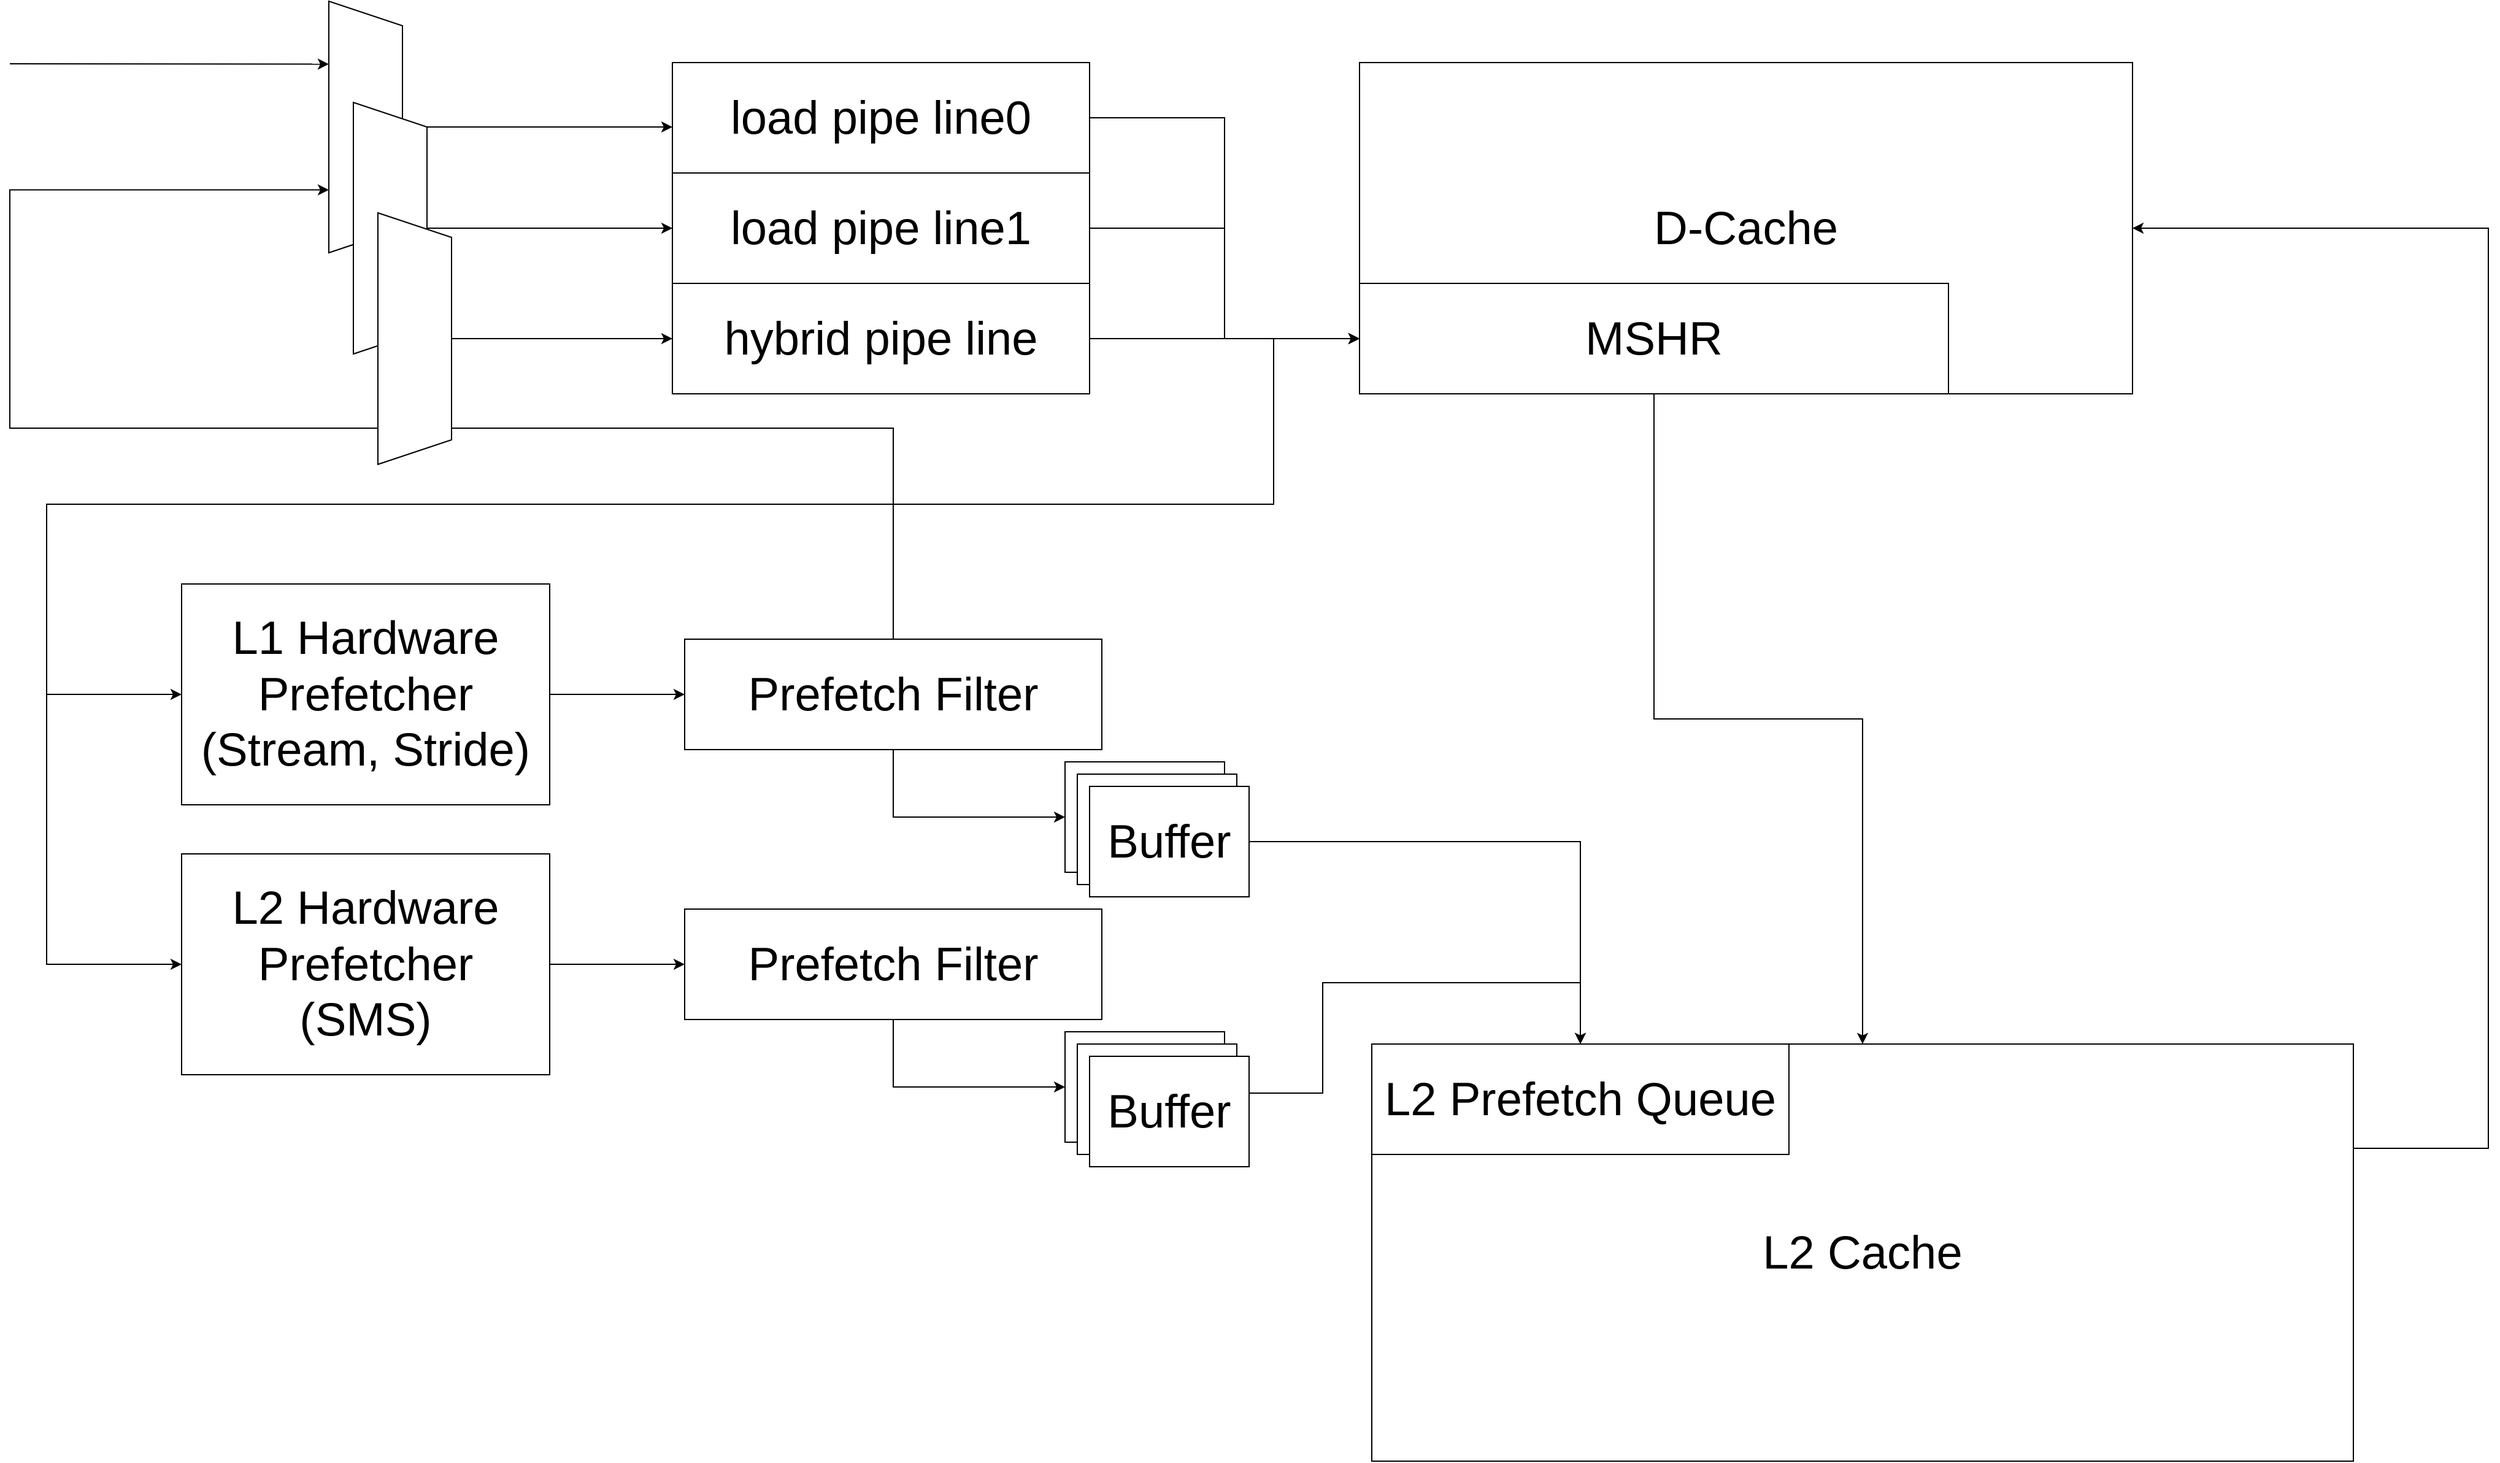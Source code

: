 <mxfile version="21.5.0" type="github">
  <diagram name="第 1 页" id="euD6tUMiN6V8_NP_tVHj">
    <mxGraphModel dx="2963" dy="1594" grid="1" gridSize="10" guides="1" tooltips="1" connect="1" arrows="1" fold="1" page="1" pageScale="1" pageWidth="2339" pageHeight="3300" math="0" shadow="0">
      <root>
        <mxCell id="0" />
        <mxCell id="1" parent="0" />
        <mxCell id="8crVEMkfUsmXLjrP_zNh-2" value="&lt;font style=&quot;font-size: 38px;&quot;&gt;D-Cache&lt;/font&gt;" style="rounded=0;whiteSpace=wrap;html=1;" vertex="1" parent="1">
          <mxGeometry x="1250" y="410" width="630" height="270" as="geometry" />
        </mxCell>
        <mxCell id="8crVEMkfUsmXLjrP_zNh-34" style="edgeStyle=orthogonalEdgeStyle;rounded=0;orthogonalLoop=1;jettySize=auto;html=1;exitX=1;exitY=0.5;exitDx=0;exitDy=0;entryX=0;entryY=0.5;entryDx=0;entryDy=0;" edge="1" parent="1" source="8crVEMkfUsmXLjrP_zNh-3" target="8crVEMkfUsmXLjrP_zNh-5">
          <mxGeometry relative="1" as="geometry" />
        </mxCell>
        <mxCell id="8crVEMkfUsmXLjrP_zNh-3" value="&lt;font style=&quot;font-size: 38px;&quot;&gt;L1 Hardware&lt;br&gt;Prefetcher&lt;br&gt;(Stream, Stride)&lt;br&gt;&lt;/font&gt;" style="rounded=0;whiteSpace=wrap;html=1;" vertex="1" parent="1">
          <mxGeometry x="290" y="835" width="300" height="180" as="geometry" />
        </mxCell>
        <mxCell id="8crVEMkfUsmXLjrP_zNh-35" style="edgeStyle=orthogonalEdgeStyle;rounded=0;orthogonalLoop=1;jettySize=auto;html=1;exitX=1;exitY=0.5;exitDx=0;exitDy=0;entryX=0;entryY=0.5;entryDx=0;entryDy=0;" edge="1" parent="1" source="8crVEMkfUsmXLjrP_zNh-4" target="8crVEMkfUsmXLjrP_zNh-6">
          <mxGeometry relative="1" as="geometry" />
        </mxCell>
        <mxCell id="8crVEMkfUsmXLjrP_zNh-4" value="&lt;font style=&quot;font-size: 38px;&quot;&gt;L2 Hardware&lt;br&gt;Prefetcher&lt;br&gt;(SMS)&lt;br&gt;&lt;/font&gt;" style="rounded=0;whiteSpace=wrap;html=1;" vertex="1" parent="1">
          <mxGeometry x="290" y="1055" width="300" height="180" as="geometry" />
        </mxCell>
        <mxCell id="8crVEMkfUsmXLjrP_zNh-23" style="edgeStyle=orthogonalEdgeStyle;rounded=0;orthogonalLoop=1;jettySize=auto;html=1;exitX=0.5;exitY=1;exitDx=0;exitDy=0;entryX=0;entryY=0.5;entryDx=0;entryDy=0;" edge="1" parent="1" source="8crVEMkfUsmXLjrP_zNh-5" target="8crVEMkfUsmXLjrP_zNh-20">
          <mxGeometry relative="1" as="geometry" />
        </mxCell>
        <mxCell id="8crVEMkfUsmXLjrP_zNh-39" style="edgeStyle=orthogonalEdgeStyle;rounded=0;orthogonalLoop=1;jettySize=auto;html=1;exitX=0.5;exitY=0;exitDx=0;exitDy=0;entryX=0.75;entryY=1;entryDx=0;entryDy=0;" edge="1" parent="1" source="8crVEMkfUsmXLjrP_zNh-5" target="8crVEMkfUsmXLjrP_zNh-37">
          <mxGeometry relative="1" as="geometry">
            <mxPoint x="260" y="530" as="targetPoint" />
            <Array as="points">
              <mxPoint x="870" y="708" />
              <mxPoint x="150" y="708" />
              <mxPoint x="150" y="514" />
            </Array>
          </mxGeometry>
        </mxCell>
        <mxCell id="8crVEMkfUsmXLjrP_zNh-5" value="&lt;font style=&quot;font-size: 38px;&quot;&gt;Prefetch Filter&lt;br&gt;&lt;/font&gt;" style="rounded=0;whiteSpace=wrap;html=1;" vertex="1" parent="1">
          <mxGeometry x="700" y="880" width="340" height="90" as="geometry" />
        </mxCell>
        <mxCell id="8crVEMkfUsmXLjrP_zNh-24" style="edgeStyle=orthogonalEdgeStyle;rounded=0;orthogonalLoop=1;jettySize=auto;html=1;exitX=0.5;exitY=1;exitDx=0;exitDy=0;entryX=0;entryY=0.5;entryDx=0;entryDy=0;" edge="1" parent="1" source="8crVEMkfUsmXLjrP_zNh-6" target="8crVEMkfUsmXLjrP_zNh-17">
          <mxGeometry relative="1" as="geometry" />
        </mxCell>
        <mxCell id="8crVEMkfUsmXLjrP_zNh-6" value="&lt;font style=&quot;font-size: 38px;&quot;&gt;Prefetch Filter&lt;br&gt;&lt;/font&gt;" style="rounded=0;whiteSpace=wrap;html=1;" vertex="1" parent="1">
          <mxGeometry x="700" y="1100" width="340" height="90" as="geometry" />
        </mxCell>
        <mxCell id="8crVEMkfUsmXLjrP_zNh-28" style="edgeStyle=orthogonalEdgeStyle;rounded=0;orthogonalLoop=1;jettySize=auto;html=1;exitX=1;exitY=0.5;exitDx=0;exitDy=0;entryX=0;entryY=0.5;entryDx=0;entryDy=0;" edge="1" parent="1" source="8crVEMkfUsmXLjrP_zNh-8" target="8crVEMkfUsmXLjrP_zNh-16">
          <mxGeometry relative="1" as="geometry" />
        </mxCell>
        <mxCell id="8crVEMkfUsmXLjrP_zNh-8" value="&lt;font style=&quot;font-size: 38px;&quot;&gt;load pipe line0&lt;br&gt;&lt;/font&gt;" style="rounded=0;whiteSpace=wrap;html=1;" vertex="1" parent="1">
          <mxGeometry x="690" y="410" width="340" height="90" as="geometry" />
        </mxCell>
        <mxCell id="8crVEMkfUsmXLjrP_zNh-29" style="edgeStyle=orthogonalEdgeStyle;rounded=0;orthogonalLoop=1;jettySize=auto;html=1;exitX=1;exitY=0.5;exitDx=0;exitDy=0;entryX=0;entryY=0.5;entryDx=0;entryDy=0;" edge="1" parent="1" source="8crVEMkfUsmXLjrP_zNh-9" target="8crVEMkfUsmXLjrP_zNh-16">
          <mxGeometry relative="1" as="geometry" />
        </mxCell>
        <mxCell id="8crVEMkfUsmXLjrP_zNh-9" value="&lt;font style=&quot;font-size: 38px;&quot;&gt;load pipe line1&lt;br&gt;&lt;/font&gt;" style="rounded=0;whiteSpace=wrap;html=1;" vertex="1" parent="1">
          <mxGeometry x="690" y="500" width="340" height="90" as="geometry" />
        </mxCell>
        <mxCell id="8crVEMkfUsmXLjrP_zNh-30" style="edgeStyle=orthogonalEdgeStyle;rounded=0;orthogonalLoop=1;jettySize=auto;html=1;exitX=1;exitY=0.5;exitDx=0;exitDy=0;entryX=0;entryY=0.5;entryDx=0;entryDy=0;" edge="1" parent="1" source="8crVEMkfUsmXLjrP_zNh-10" target="8crVEMkfUsmXLjrP_zNh-16">
          <mxGeometry relative="1" as="geometry" />
        </mxCell>
        <mxCell id="8crVEMkfUsmXLjrP_zNh-10" value="&lt;font style=&quot;font-size: 38px;&quot;&gt;hybrid pipe line&lt;br&gt;&lt;/font&gt;" style="rounded=0;whiteSpace=wrap;html=1;" vertex="1" parent="1">
          <mxGeometry x="690" y="590" width="340" height="90" as="geometry" />
        </mxCell>
        <mxCell id="8crVEMkfUsmXLjrP_zNh-11" value="" style="group" vertex="1" connectable="0" parent="1">
          <mxGeometry x="1260" y="1210" width="800" height="340" as="geometry" />
        </mxCell>
        <mxCell id="8crVEMkfUsmXLjrP_zNh-1" value="&lt;font style=&quot;font-size: 38px;&quot;&gt;L2 Cache&lt;/font&gt;" style="rounded=0;whiteSpace=wrap;html=1;" vertex="1" parent="8crVEMkfUsmXLjrP_zNh-11">
          <mxGeometry width="800" height="340" as="geometry" />
        </mxCell>
        <mxCell id="8crVEMkfUsmXLjrP_zNh-7" value="&lt;font style=&quot;font-size: 38px;&quot;&gt;L2 Prefetch Queue&lt;br&gt;&lt;/font&gt;" style="rounded=0;whiteSpace=wrap;html=1;" vertex="1" parent="8crVEMkfUsmXLjrP_zNh-11">
          <mxGeometry width="340" height="90" as="geometry" />
        </mxCell>
        <mxCell id="8crVEMkfUsmXLjrP_zNh-33" style="edgeStyle=orthogonalEdgeStyle;rounded=0;orthogonalLoop=1;jettySize=auto;html=1;exitX=0.5;exitY=1;exitDx=0;exitDy=0;entryX=0.5;entryY=0;entryDx=0;entryDy=0;" edge="1" parent="1" source="8crVEMkfUsmXLjrP_zNh-16" target="8crVEMkfUsmXLjrP_zNh-1">
          <mxGeometry relative="1" as="geometry" />
        </mxCell>
        <mxCell id="8crVEMkfUsmXLjrP_zNh-53" style="edgeStyle=orthogonalEdgeStyle;rounded=0;orthogonalLoop=1;jettySize=auto;html=1;exitX=0;exitY=0.5;exitDx=0;exitDy=0;entryX=0;entryY=0.5;entryDx=0;entryDy=0;" edge="1" parent="1" source="8crVEMkfUsmXLjrP_zNh-16" target="8crVEMkfUsmXLjrP_zNh-3">
          <mxGeometry relative="1" as="geometry">
            <Array as="points">
              <mxPoint x="1180" y="635" />
              <mxPoint x="1180" y="770" />
              <mxPoint x="180" y="770" />
              <mxPoint x="180" y="925" />
            </Array>
          </mxGeometry>
        </mxCell>
        <mxCell id="8crVEMkfUsmXLjrP_zNh-54" style="edgeStyle=orthogonalEdgeStyle;rounded=0;orthogonalLoop=1;jettySize=auto;html=1;exitX=0;exitY=0.5;exitDx=0;exitDy=0;entryX=0;entryY=0.5;entryDx=0;entryDy=0;" edge="1" parent="1" source="8crVEMkfUsmXLjrP_zNh-16" target="8crVEMkfUsmXLjrP_zNh-4">
          <mxGeometry relative="1" as="geometry">
            <Array as="points">
              <mxPoint x="1180" y="635" />
              <mxPoint x="1180" y="770" />
              <mxPoint x="180" y="770" />
              <mxPoint x="180" y="1145" />
            </Array>
          </mxGeometry>
        </mxCell>
        <mxCell id="8crVEMkfUsmXLjrP_zNh-16" value="&lt;font style=&quot;font-size: 38px;&quot;&gt;MSHR&lt;br&gt;&lt;/font&gt;" style="rounded=0;whiteSpace=wrap;html=1;" vertex="1" parent="1">
          <mxGeometry x="1250" y="590" width="480" height="90" as="geometry" />
        </mxCell>
        <mxCell id="8crVEMkfUsmXLjrP_zNh-17" value="&lt;font style=&quot;font-size: 38px;&quot;&gt;Buffer&lt;br&gt;&lt;/font&gt;" style="rounded=0;whiteSpace=wrap;html=1;" vertex="1" parent="1">
          <mxGeometry x="1010" y="1200" width="130" height="90" as="geometry" />
        </mxCell>
        <mxCell id="8crVEMkfUsmXLjrP_zNh-18" value="&lt;font style=&quot;font-size: 38px;&quot;&gt;Buffer&lt;br&gt;&lt;/font&gt;" style="rounded=0;whiteSpace=wrap;html=1;" vertex="1" parent="1">
          <mxGeometry x="1020" y="1210" width="130" height="90" as="geometry" />
        </mxCell>
        <mxCell id="8crVEMkfUsmXLjrP_zNh-26" value="" style="edgeStyle=orthogonalEdgeStyle;rounded=0;orthogonalLoop=1;jettySize=auto;html=1;" edge="1" parent="1" source="8crVEMkfUsmXLjrP_zNh-19">
          <mxGeometry relative="1" as="geometry">
            <mxPoint x="1430" y="1210" as="targetPoint" />
            <Array as="points">
              <mxPoint x="1220" y="1250" />
              <mxPoint x="1220" y="1160" />
              <mxPoint x="1430" y="1160" />
            </Array>
          </mxGeometry>
        </mxCell>
        <mxCell id="8crVEMkfUsmXLjrP_zNh-19" value="&lt;font style=&quot;font-size: 38px;&quot;&gt;Buffer&lt;br&gt;&lt;/font&gt;" style="rounded=0;whiteSpace=wrap;html=1;" vertex="1" parent="1">
          <mxGeometry x="1030" y="1220" width="130" height="90" as="geometry" />
        </mxCell>
        <mxCell id="8crVEMkfUsmXLjrP_zNh-20" value="&lt;font style=&quot;font-size: 38px;&quot;&gt;Buffer&lt;br&gt;&lt;/font&gt;" style="rounded=0;whiteSpace=wrap;html=1;" vertex="1" parent="1">
          <mxGeometry x="1010" y="980" width="130" height="90" as="geometry" />
        </mxCell>
        <mxCell id="8crVEMkfUsmXLjrP_zNh-21" value="&lt;font style=&quot;font-size: 38px;&quot;&gt;Buffer&lt;br&gt;&lt;/font&gt;" style="rounded=0;whiteSpace=wrap;html=1;" vertex="1" parent="1">
          <mxGeometry x="1020" y="990" width="130" height="90" as="geometry" />
        </mxCell>
        <mxCell id="8crVEMkfUsmXLjrP_zNh-25" style="edgeStyle=orthogonalEdgeStyle;rounded=0;orthogonalLoop=1;jettySize=auto;html=1;exitX=1;exitY=0.5;exitDx=0;exitDy=0;entryX=0.5;entryY=0;entryDx=0;entryDy=0;" edge="1" parent="1" source="8crVEMkfUsmXLjrP_zNh-22" target="8crVEMkfUsmXLjrP_zNh-7">
          <mxGeometry relative="1" as="geometry" />
        </mxCell>
        <mxCell id="8crVEMkfUsmXLjrP_zNh-22" value="&lt;font style=&quot;font-size: 38px;&quot;&gt;Buffer&lt;br&gt;&lt;/font&gt;" style="rounded=0;whiteSpace=wrap;html=1;" vertex="1" parent="1">
          <mxGeometry x="1030" y="1000" width="130" height="90" as="geometry" />
        </mxCell>
        <mxCell id="8crVEMkfUsmXLjrP_zNh-27" style="edgeStyle=orthogonalEdgeStyle;rounded=0;orthogonalLoop=1;jettySize=auto;html=1;exitX=1;exitY=0.25;exitDx=0;exitDy=0;entryX=1;entryY=0.5;entryDx=0;entryDy=0;" edge="1" parent="1" source="8crVEMkfUsmXLjrP_zNh-1" target="8crVEMkfUsmXLjrP_zNh-2">
          <mxGeometry relative="1" as="geometry">
            <Array as="points">
              <mxPoint x="2170" y="1295" />
              <mxPoint x="2170" y="545" />
            </Array>
          </mxGeometry>
        </mxCell>
        <mxCell id="8crVEMkfUsmXLjrP_zNh-40" style="edgeStyle=orthogonalEdgeStyle;rounded=0;orthogonalLoop=1;jettySize=auto;html=1;exitX=0.5;exitY=0;exitDx=0;exitDy=0;entryX=0;entryY=0.25;entryDx=0;entryDy=0;" edge="1" parent="1" source="8crVEMkfUsmXLjrP_zNh-37">
          <mxGeometry relative="1" as="geometry">
            <mxPoint x="690" y="462.5" as="targetPoint" />
          </mxGeometry>
        </mxCell>
        <mxCell id="8crVEMkfUsmXLjrP_zNh-37" value="" style="shape=trapezoid;perimeter=trapezoidPerimeter;whiteSpace=wrap;html=1;fixedSize=1;direction=south;" vertex="1" parent="1">
          <mxGeometry x="410" y="360" width="60" height="205" as="geometry" />
        </mxCell>
        <mxCell id="8crVEMkfUsmXLjrP_zNh-38" value="" style="endArrow=classic;html=1;rounded=0;entryX=0.25;entryY=1;entryDx=0;entryDy=0;" edge="1" parent="1" target="8crVEMkfUsmXLjrP_zNh-37">
          <mxGeometry width="50" height="50" relative="1" as="geometry">
            <mxPoint x="150" y="411" as="sourcePoint" />
            <mxPoint x="170" y="390" as="targetPoint" />
          </mxGeometry>
        </mxCell>
        <mxCell id="8crVEMkfUsmXLjrP_zNh-46" style="edgeStyle=orthogonalEdgeStyle;rounded=0;orthogonalLoop=1;jettySize=auto;html=1;exitX=0.5;exitY=0;exitDx=0;exitDy=0;entryX=0;entryY=0.5;entryDx=0;entryDy=0;" edge="1" parent="1" source="8crVEMkfUsmXLjrP_zNh-41" target="8crVEMkfUsmXLjrP_zNh-9">
          <mxGeometry relative="1" as="geometry" />
        </mxCell>
        <mxCell id="8crVEMkfUsmXLjrP_zNh-41" value="" style="shape=trapezoid;perimeter=trapezoidPerimeter;whiteSpace=wrap;html=1;fixedSize=1;direction=south;" vertex="1" parent="1">
          <mxGeometry x="430" y="442.5" width="60" height="205" as="geometry" />
        </mxCell>
        <mxCell id="8crVEMkfUsmXLjrP_zNh-47" style="edgeStyle=orthogonalEdgeStyle;rounded=0;orthogonalLoop=1;jettySize=auto;html=1;exitX=0.5;exitY=0;exitDx=0;exitDy=0;entryX=0;entryY=0.5;entryDx=0;entryDy=0;" edge="1" parent="1" source="8crVEMkfUsmXLjrP_zNh-42" target="8crVEMkfUsmXLjrP_zNh-10">
          <mxGeometry relative="1" as="geometry" />
        </mxCell>
        <mxCell id="8crVEMkfUsmXLjrP_zNh-42" value="" style="shape=trapezoid;perimeter=trapezoidPerimeter;whiteSpace=wrap;html=1;fixedSize=1;direction=south;" vertex="1" parent="1">
          <mxGeometry x="450" y="532.5" width="60" height="205" as="geometry" />
        </mxCell>
      </root>
    </mxGraphModel>
  </diagram>
</mxfile>

